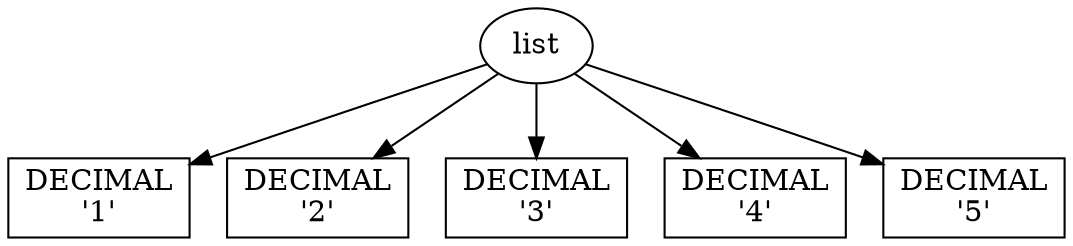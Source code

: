 digraph G{
"-1219430228" [label="list"];
"-1219430228" -> "-1213608980";
"-1213608980" [shape=box,label="DECIMAL\n'1'"];
"-1219430228" -> "-1213623380";
"-1213623380" [shape=box,label="DECIMAL\n'2'"];
"-1219430228" -> "-1213441652";
"-1213441652" [shape=box,label="DECIMAL\n'3'"];
"-1219430228" -> "-1213441620";
"-1213441620" [shape=box,label="DECIMAL\n'4'"];
"-1219430228" -> "-1213442100";
"-1213442100" [shape=box,label="DECIMAL\n'5'"];
}